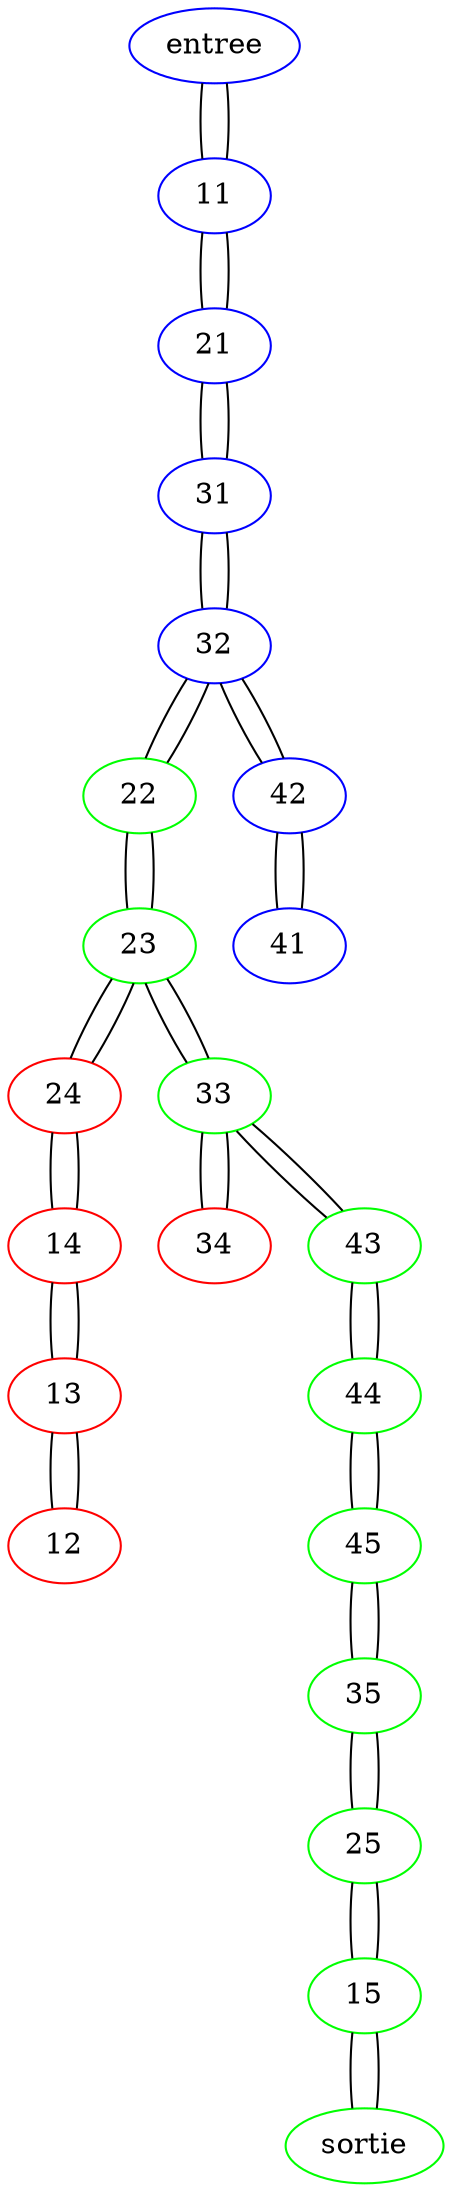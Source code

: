 graph {
entree [color=blue]
sortie [color=green]
11 [color=blue]
12 [color=red]
13 [color=red]
14 [color=red]
15 [color=green]
21 [color=blue]
22 [color=green]
23 [color=green]
24 [color=red]
25 [color=green]
31 [color=blue]
32 [color=blue]
33 [color=green]
34 [color=red]
35 [color=green]
41 [color=blue]
42 [color=blue]
43 [color=green]
44 [color=green]
45 [color=green]
 entree -- 11
 sortie -- 15
 11 -- entree
 11 -- 21
 12 -- 13
 13 -- 12
 13 -- 14
 14 -- 13
 14 -- 24
 15 -- 25
 15 -- sortie
 21 -- 11
 21 -- 31
 22 -- 32
 22 -- 23
 23 -- 22
 23 -- 24
 23 -- 33
 24 -- 14
 24 -- 23
 25 -- 35
 25 -- 15
 31 -- 21
 31 -- 32
 32 -- 31
 32 -- 42
 32 -- 22
 33 -- 23
 33 -- 34
 33 -- 43
 34 -- 33
 35 -- 45
 35 -- 25
 41 -- 42
 42 -- 41
 42 -- 32
 43 -- 33
 43 -- 44
 44 -- 43
 44 -- 45
 45 -- 44
 45 -- 35
}
